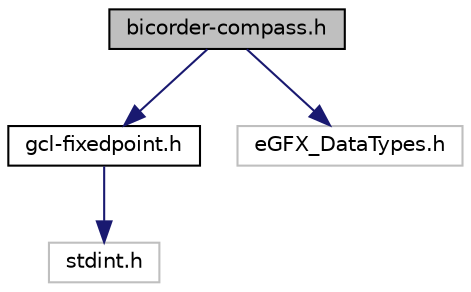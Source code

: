 digraph "bicorder-compass.h"
{
  edge [fontname="Helvetica",fontsize="10",labelfontname="Helvetica",labelfontsize="10"];
  node [fontname="Helvetica",fontsize="10",shape=record];
  Node1 [label="bicorder-compass.h",height=0.2,width=0.4,color="black", fillcolor="grey75", style="filled", fontcolor="black"];
  Node1 -> Node2 [color="midnightblue",fontsize="10",style="solid",fontname="Helvetica"];
  Node2 [label="gcl-fixedpoint.h",height=0.2,width=0.4,color="black", fillcolor="white", style="filled",URL="$gcl-fixedpoint_8h.html",tooltip="Basic 32- and 64-bit signed fixed point math library. "];
  Node2 -> Node3 [color="midnightblue",fontsize="10",style="solid",fontname="Helvetica"];
  Node3 [label="stdint.h",height=0.2,width=0.4,color="grey75", fillcolor="white", style="filled"];
  Node1 -> Node4 [color="midnightblue",fontsize="10",style="solid",fontname="Helvetica"];
  Node4 [label="eGFX_DataTypes.h",height=0.2,width=0.4,color="grey75", fillcolor="white", style="filled"];
}

